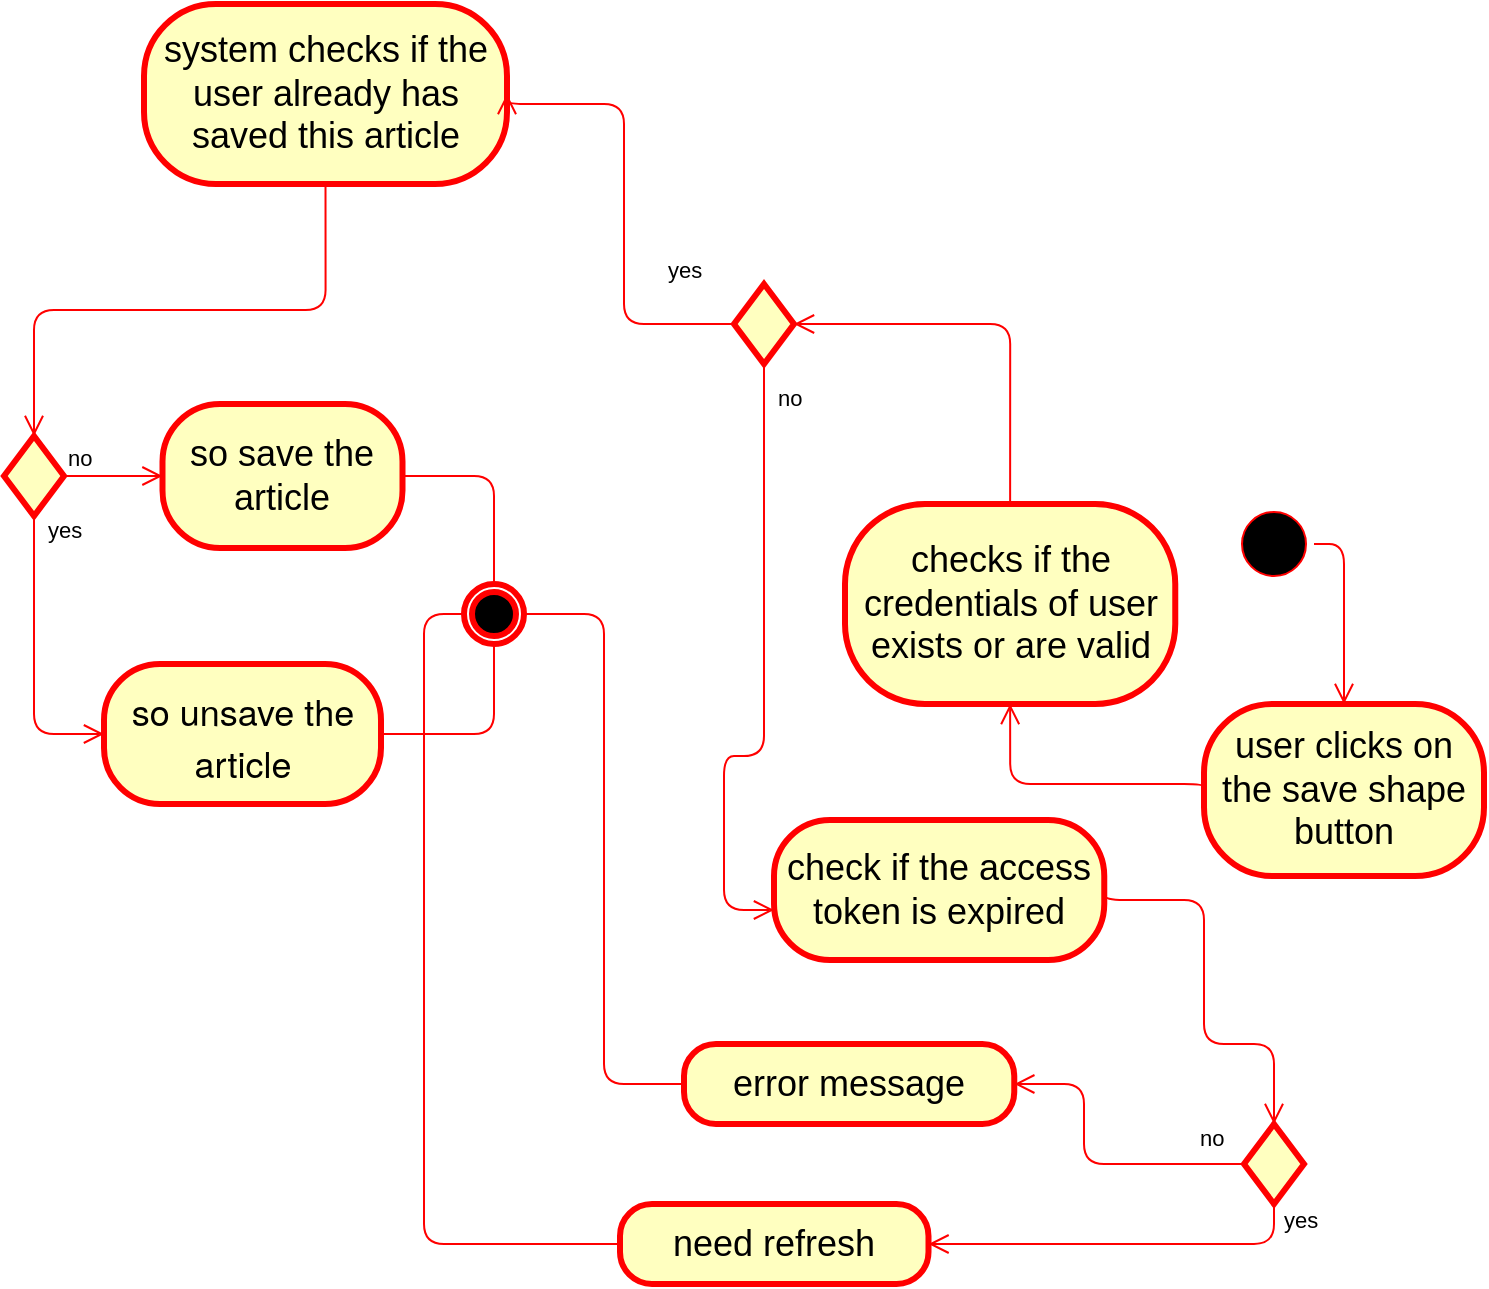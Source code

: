 <mxfile>
    <diagram id="CoM79KIhaJqpNIzCeClB" name="Page-1">
        <mxGraphModel dx="990" dy="1078" grid="1" gridSize="10" guides="1" tooltips="1" connect="1" arrows="1" fold="1" page="1" pageScale="1" pageWidth="850" pageHeight="1100" math="0" shadow="0">
            <root>
                <mxCell id="0"/>
                <mxCell id="1" parent="0"/>
                <mxCell id="6" value="system checks if the user already has saved this article" style="rounded=1;whiteSpace=wrap;html=1;arcSize=40;fontColor=#000000;fillColor=#ffffc0;strokeColor=#ff0000;strokeWidth=3;fontSize=18;" parent="1" vertex="1">
                    <mxGeometry x="110" y="120" width="181.5" height="90" as="geometry"/>
                </mxCell>
                <mxCell id="7" value="" style="edgeStyle=orthogonalEdgeStyle;html=1;verticalAlign=bottom;endArrow=open;endSize=8;strokeColor=#ff0000;fontSize=18;startArrow=none;exitX=0.5;exitY=1;exitDx=0;exitDy=0;entryX=0.5;entryY=0;entryDx=0;entryDy=0;" parent="1" source="6" target="13" edge="1">
                    <mxGeometry relative="1" as="geometry">
                        <mxPoint x="178.556" y="310" as="targetPoint"/>
                        <mxPoint x="310.5" y="248.0" as="sourcePoint"/>
                    </mxGeometry>
                </mxCell>
                <mxCell id="8" value="so save the article" style="rounded=1;whiteSpace=wrap;html=1;arcSize=40;fontColor=#000000;fillColor=#ffffc0;strokeColor=#ff0000;strokeWidth=3;fontSize=18;" parent="1" vertex="1">
                    <mxGeometry x="119.25" y="320" width="120" height="72" as="geometry"/>
                </mxCell>
                <mxCell id="10" value="&lt;p style=&quot;margin: 0px; font-variant-numeric: normal; font-variant-east-asian: normal; font-variant-alternates: normal; font-size-adjust: none; font-kerning: auto; font-optical-sizing: auto; font-feature-settings: normal; font-variation-settings: normal; font-variant-position: normal; font-stretch: normal; line-height: normal; font-family: &amp;quot;Helvetica Neue&amp;quot;;&quot; class=&quot;p1&quot;&gt;so unsave the article&lt;/p&gt;" style="rounded=1;whiteSpace=wrap;html=1;arcSize=40;fontColor=#000000;fillColor=#ffffc0;strokeColor=#ff0000;strokeWidth=3;fontFamily=Helvetica;fontSize=18;align=center;" parent="1" vertex="1">
                    <mxGeometry x="90" y="450" width="138.5" height="70" as="geometry"/>
                </mxCell>
                <mxCell id="11" value="" style="edgeStyle=orthogonalEdgeStyle;html=1;verticalAlign=bottom;endArrow=none;endSize=8;strokeColor=#ff0000;labelBackgroundColor=none;fontFamily=Helvetica;fontSize=18;fontColor=#FFFFFF;exitX=1;exitY=0.5;exitDx=0;exitDy=0;" parent="1" source="10" target="12" edge="1">
                    <mxGeometry relative="1" as="geometry">
                        <mxPoint x="428.0" y="500" as="targetPoint"/>
                        <mxPoint x="550" y="486" as="sourcePoint"/>
                    </mxGeometry>
                </mxCell>
                <mxCell id="12" value="" style="ellipse;html=1;shape=endState;fillColor=#000000;strokeColor=#ff0000;strokeWidth=3;fontFamily=Helvetica;fontSize=8;fontColor=#FFFFFF;" parent="1" vertex="1">
                    <mxGeometry x="270" y="410" width="30" height="30" as="geometry"/>
                </mxCell>
                <mxCell id="13" value="" style="rhombus;whiteSpace=wrap;html=1;fillColor=#ffffc0;strokeColor=#ff0000;strokeWidth=3;fontSize=18;" parent="1" vertex="1">
                    <mxGeometry x="40" y="336" width="30" height="40" as="geometry"/>
                </mxCell>
                <mxCell id="14" value="no" style="edgeStyle=orthogonalEdgeStyle;html=1;align=left;verticalAlign=bottom;endArrow=open;endSize=8;strokeColor=#ff0000;exitX=1;exitY=0.5;exitDx=0;exitDy=0;entryX=0;entryY=0.5;entryDx=0;entryDy=0;labelBackgroundColor=none;" parent="1" source="13" target="8" edge="1">
                    <mxGeometry x="-1" relative="1" as="geometry">
                        <mxPoint x="171.5" y="355.62" as="targetPoint"/>
                        <mxPoint x="71.5" y="355.62" as="sourcePoint"/>
                    </mxGeometry>
                </mxCell>
                <mxCell id="15" value="yes" style="edgeStyle=orthogonalEdgeStyle;html=1;align=left;verticalAlign=top;endArrow=open;endSize=8;strokeColor=#ff0000;exitX=0.5;exitY=1;exitDx=0;exitDy=0;entryX=0;entryY=0.5;entryDx=0;entryDy=0;labelBackgroundColor=none;" parent="1" source="13" target="10" edge="1">
                    <mxGeometry x="-1" y="8" relative="1" as="geometry">
                        <mxPoint x="54.62" y="452" as="targetPoint"/>
                        <mxPoint x="54.62" y="392" as="sourcePoint"/>
                        <mxPoint x="-3" y="-6" as="offset"/>
                    </mxGeometry>
                </mxCell>
                <mxCell id="19" value="" style="edgeStyle=orthogonalEdgeStyle;html=1;verticalAlign=bottom;endArrow=none;endSize=8;strokeColor=#ff0000;labelBackgroundColor=none;fontFamily=Helvetica;fontSize=18;fontColor=#FFFFFF;exitX=1;exitY=0.5;exitDx=0;exitDy=0;entryX=0.5;entryY=0;entryDx=0;entryDy=0;" parent="1" source="8" target="12" edge="1">
                    <mxGeometry relative="1" as="geometry">
                        <mxPoint x="497.5" y="320" as="targetPoint"/>
                        <mxPoint x="442.5" y="384" as="sourcePoint"/>
                    </mxGeometry>
                </mxCell>
                <mxCell id="20" value="" style="ellipse;html=1;shape=startState;fillColor=#000000;strokeColor=#ff0000;" vertex="1" parent="1">
                    <mxGeometry x="655" y="370" width="40" height="40" as="geometry"/>
                </mxCell>
                <mxCell id="21" value="" style="edgeStyle=orthogonalEdgeStyle;html=1;verticalAlign=bottom;endArrow=open;endSize=8;strokeColor=#ff0000;entryX=0.5;entryY=0;entryDx=0;entryDy=0;exitX=1;exitY=0.5;exitDx=0;exitDy=0;" edge="1" parent="1" source="20" target="22">
                    <mxGeometry relative="1" as="geometry">
                        <mxPoint x="420.5" y="382" as="targetPoint"/>
                        <mxPoint x="440.5" y="300" as="sourcePoint"/>
                    </mxGeometry>
                </mxCell>
                <mxCell id="22" value="&lt;span style=&quot;font-size: 18px;&quot;&gt;user clicks on the save shape button&lt;/span&gt;" style="rounded=1;whiteSpace=wrap;html=1;arcSize=40;fontColor=#000000;fillColor=#ffffc0;strokeColor=#ff0000;strokeWidth=3;" vertex="1" parent="1">
                    <mxGeometry x="640" y="470" width="140" height="86" as="geometry"/>
                </mxCell>
                <mxCell id="23" value="" style="edgeStyle=orthogonalEdgeStyle;html=1;verticalAlign=bottom;endArrow=open;endSize=8;strokeColor=#ff0000;entryX=0.5;entryY=1;entryDx=0;entryDy=0;exitX=0;exitY=0.5;exitDx=0;exitDy=0;" edge="1" parent="1" source="22" target="24">
                    <mxGeometry relative="1" as="geometry">
                        <mxPoint x="259.5" y="412" as="targetPoint"/>
                        <Array as="points">
                            <mxPoint x="640" y="510"/>
                            <mxPoint x="543" y="510"/>
                        </Array>
                    </mxGeometry>
                </mxCell>
                <mxCell id="24" value="checks if the credentials of user exists or are valid" style="rounded=1;whiteSpace=wrap;html=1;arcSize=40;fontColor=#000000;fillColor=#ffffc0;strokeColor=#ff0000;strokeWidth=3;fontSize=18;" vertex="1" parent="1">
                    <mxGeometry x="460.5" y="370" width="165.13" height="100" as="geometry"/>
                </mxCell>
                <mxCell id="25" value="" style="rhombus;whiteSpace=wrap;html=1;fillColor=#ffffc0;strokeColor=#ff0000;strokeWidth=3;fontSize=18;" vertex="1" parent="1">
                    <mxGeometry x="405" y="260" width="30" height="40" as="geometry"/>
                </mxCell>
                <mxCell id="26" value="no" style="edgeStyle=orthogonalEdgeStyle;html=1;align=left;verticalAlign=bottom;endArrow=open;endSize=8;strokeColor=#ff0000;exitX=0.5;exitY=1;exitDx=0;exitDy=0;labelBackgroundColor=none;entryX=0;entryY=0.5;entryDx=0;entryDy=0;" edge="1" parent="1" source="25">
                    <mxGeometry x="-0.84" y="5" relative="1" as="geometry">
                        <mxPoint x="425" y="573" as="targetPoint"/>
                        <mxPoint x="420" y="310" as="sourcePoint"/>
                        <Array as="points">
                            <mxPoint x="420" y="496"/>
                            <mxPoint x="400" y="496"/>
                            <mxPoint x="400" y="573"/>
                        </Array>
                        <mxPoint as="offset"/>
                    </mxGeometry>
                </mxCell>
                <mxCell id="27" value="" style="edgeStyle=orthogonalEdgeStyle;html=1;verticalAlign=bottom;endArrow=open;endSize=8;strokeColor=#ff0000;entryX=1;entryY=0.5;entryDx=0;entryDy=0;exitX=0.5;exitY=0;exitDx=0;exitDy=0;" edge="1" parent="1" source="24" target="25">
                    <mxGeometry relative="1" as="geometry">
                        <mxPoint x="362.51" y="400.95" as="targetPoint"/>
                        <Array as="points">
                            <mxPoint x="543" y="280"/>
                        </Array>
                        <mxPoint x="520" y="388" as="sourcePoint"/>
                    </mxGeometry>
                </mxCell>
                <mxCell id="28" value="check if the access token is expired" style="rounded=1;whiteSpace=wrap;html=1;arcSize=40;fontColor=#000000;fillColor=#ffffc0;strokeColor=#ff0000;strokeWidth=3;fontSize=18;" vertex="1" parent="1">
                    <mxGeometry x="425" y="528" width="165.13" height="70" as="geometry"/>
                </mxCell>
                <mxCell id="29" value="" style="rhombus;whiteSpace=wrap;html=1;fillColor=#ffffc0;strokeColor=#ff0000;strokeWidth=3;fontSize=18;" vertex="1" parent="1">
                    <mxGeometry x="660" y="680.0" width="30" height="40" as="geometry"/>
                </mxCell>
                <mxCell id="30" value="yes" style="edgeStyle=orthogonalEdgeStyle;html=1;align=left;verticalAlign=bottom;endArrow=open;endSize=8;strokeColor=#ff0000;exitX=0.5;exitY=1;exitDx=0;exitDy=0;labelBackgroundColor=none;entryX=1;entryY=0.5;entryDx=0;entryDy=0;" edge="1" parent="1" source="29" target="34">
                    <mxGeometry x="-0.83" y="3" relative="1" as="geometry">
                        <mxPoint x="747.13" y="837.93" as="targetPoint"/>
                        <mxPoint x="933.88" y="927.55" as="sourcePoint"/>
                        <Array as="points">
                            <mxPoint x="675" y="740"/>
                        </Array>
                        <mxPoint as="offset"/>
                    </mxGeometry>
                </mxCell>
                <mxCell id="31" value="no" style="edgeStyle=orthogonalEdgeStyle;html=1;align=left;verticalAlign=top;endArrow=open;endSize=8;strokeColor=#ff0000;exitX=0;exitY=0.5;exitDx=0;exitDy=0;labelBackgroundColor=none;entryX=1;entryY=0.5;entryDx=0;entryDy=0;" edge="1" parent="1" source="29" target="33">
                    <mxGeometry x="-0.689" y="-26" relative="1" as="geometry">
                        <mxPoint x="480" y="718" as="targetPoint"/>
                        <mxPoint x="917" y="963.93" as="sourcePoint"/>
                        <mxPoint as="offset"/>
                        <Array as="points">
                            <mxPoint x="580" y="700"/>
                            <mxPoint x="580" y="660"/>
                        </Array>
                    </mxGeometry>
                </mxCell>
                <mxCell id="32" value="" style="edgeStyle=orthogonalEdgeStyle;html=1;verticalAlign=bottom;endArrow=open;endSize=8;strokeColor=#ff0000;entryX=0.5;entryY=0;entryDx=0;entryDy=0;exitX=1;exitY=0.5;exitDx=0;exitDy=0;" edge="1" parent="1" source="28" target="29">
                    <mxGeometry relative="1" as="geometry">
                        <mxPoint x="684.64" y="670.88" as="targetPoint"/>
                        <Array as="points">
                            <mxPoint x="590" y="568"/>
                            <mxPoint x="640" y="568"/>
                            <mxPoint x="640" y="640"/>
                            <mxPoint x="675" y="640"/>
                        </Array>
                        <mxPoint x="664.13" y="686.93" as="sourcePoint"/>
                    </mxGeometry>
                </mxCell>
                <mxCell id="33" value="error message" style="rounded=1;whiteSpace=wrap;html=1;arcSize=40;fontColor=#000000;fillColor=#ffffc0;strokeColor=#ff0000;strokeWidth=3;fontSize=18;" vertex="1" parent="1">
                    <mxGeometry x="380" y="640" width="165.13" height="40" as="geometry"/>
                </mxCell>
                <mxCell id="34" value="need refresh" style="rounded=1;whiteSpace=wrap;html=1;arcSize=40;fontColor=#000000;fillColor=#ffffc0;strokeColor=#ff0000;strokeWidth=3;fontSize=18;" vertex="1" parent="1">
                    <mxGeometry x="348" y="720" width="154.25" height="40" as="geometry"/>
                </mxCell>
                <mxCell id="35" value="yes" style="edgeStyle=orthogonalEdgeStyle;html=1;align=left;verticalAlign=top;endArrow=open;endSize=8;strokeColor=#ff0000;exitX=0;exitY=0.5;exitDx=0;exitDy=0;entryX=1;entryY=0.5;entryDx=0;entryDy=0;labelBackgroundColor=none;" edge="1" parent="1" source="25" target="6">
                    <mxGeometry x="-0.169" y="-20" relative="1" as="geometry">
                        <mxPoint x="480.0" y="270" as="targetPoint"/>
                        <mxPoint x="535.62" y="280" as="sourcePoint"/>
                        <mxPoint as="offset"/>
                        <Array as="points">
                            <mxPoint x="350" y="280"/>
                            <mxPoint x="350" y="170"/>
                            <mxPoint x="292" y="170"/>
                        </Array>
                    </mxGeometry>
                </mxCell>
                <mxCell id="36" value="" style="edgeStyle=orthogonalEdgeStyle;html=1;verticalAlign=bottom;endArrow=none;endSize=8;strokeColor=#ff0000;labelBackgroundColor=none;fontFamily=Helvetica;fontSize=18;fontColor=#FFFFFF;exitX=0;exitY=0.5;exitDx=0;exitDy=0;entryX=1;entryY=0.5;entryDx=0;entryDy=0;" edge="1" parent="1" source="33" target="12">
                    <mxGeometry relative="1" as="geometry">
                        <mxPoint x="340" y="465" as="targetPoint"/>
                        <mxPoint x="279.93" y="645" as="sourcePoint"/>
                    </mxGeometry>
                </mxCell>
                <mxCell id="37" value="" style="edgeStyle=orthogonalEdgeStyle;html=1;verticalAlign=bottom;endArrow=none;endSize=8;strokeColor=#ff0000;labelBackgroundColor=none;fontFamily=Helvetica;fontSize=18;fontColor=#FFFFFF;exitX=0;exitY=0.5;exitDx=0;exitDy=0;entryX=0;entryY=0.5;entryDx=0;entryDy=0;" edge="1" parent="1" source="34" target="12">
                    <mxGeometry relative="1" as="geometry">
                        <mxPoint x="260" y="445" as="targetPoint"/>
                        <mxPoint x="340" y="680" as="sourcePoint"/>
                        <Array as="points">
                            <mxPoint x="250" y="740"/>
                            <mxPoint x="250" y="425"/>
                        </Array>
                    </mxGeometry>
                </mxCell>
            </root>
        </mxGraphModel>
    </diagram>
</mxfile>